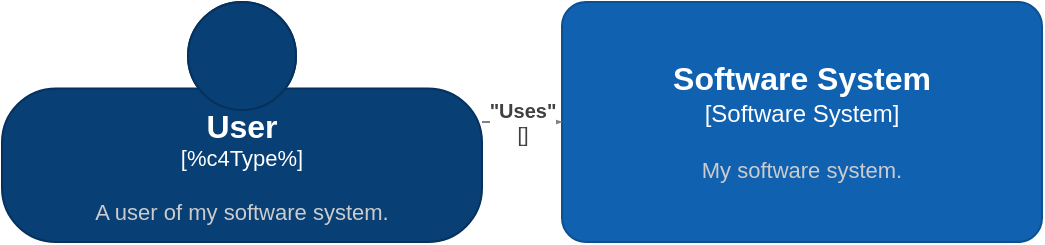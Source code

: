 <?xml version="1.0" encoding="UTF-8"?>
<mxfile>
  <diagram name="Page-1" id="LazyBrownDog">
    <mxGraphModel grid="1" gridSize="10" guides="1" tooltips="1" connect="1" arrows="1" fold="1" page="1" pageScale="1" math="0" shadow="0">
      <root>
        <mxCell id="0"/>
        <mxCell id="1" parent="0"/>
        <object placeholders="1" c4Name="User" c4Description="A user of my software system." label="&lt;font style=&quot;font-size: 16px&quot;&gt;&lt;b&gt;%c4Name%&lt;/b&gt;&lt;/font&gt;&lt;div&gt;[%c4Type%]&lt;/div&gt;&lt;br&gt;&lt;div&gt;&lt;font style=&quot;font-size: 11px&quot;&gt;&lt;font color=&quot;#cccccc&quot;&gt;%c4Description%&lt;/font&gt;&lt;/div&gt;" id="a2w2ffqaea0b69jhry9k91">
          <mxCell style="html=1;fontSize=11;dashed=0;whiteSpace=wrap;fillColor=#083F75;strokeColor=#06315C;fontColor=#ffffff;shape=mxgraph.c4.person2;align=center;metaEdit=1;points=[[0.5,0,0],[1,0.5,0],[1,0.75,0],[0.75,1,0],[0.5,1,0],[0.25,1,0],[0,0.75,0],[0,0.5,0]];resizable=0;" parent="1" vertex="1">
            <mxGeometry x="48" y="48" width="240" height="120" as="geometry"/>
          </mxCell>
        </object>
        <object placeholders="1" c4Type="Software System" c4Name="Software System" c4Description="My software system." label="&lt;font style=&quot;font-size: 16px&quot;&gt;&lt;b&gt;%c4Name%&lt;/b&gt;&lt;/font&gt;&lt;div&gt;[%c4Type%]&lt;/div&gt;&lt;br&gt;&lt;div&gt;&lt;font style=&quot;font-size: 11px&quot;&gt;&lt;font color=&quot;#cccccc&quot;&gt;%c4Description%&lt;/font&gt;&lt;/div&gt;" id="q9lk30yu2r525w1ya7yt6l">
          <mxCell style="rounded=1;whiteSpace=wrap;html=1;labelBackgroundColor=none;fillColor=#1061B0;fontColor=#ffffff;align=center;arcSize=10;strokeColor=#0D5091;metaEdit=1;resizable=0;points=[[0.25,0,0],[0.5,0,0],[0.75,0,0],[1,0.25,0],[1,0.5,0],[1,0.75,0],[0.75,1,0],[0.5,1,0],[0.25,1,0],[0,0.75,0],[0,0.5,0],[0,0.25,0]];" vertex="1" parent="1">
            <mxGeometry x="328" y="48" width="240" height="120" as="geometry"/>
          </mxCell>
        </object>
        <object placeholders="1" c4Type="Relationship" c4Technology="" c4Description="&quot;Uses&quot;" label="&lt;div style=&quot;text-align: left&quot;&gt;&lt;div style=&quot;text-align: center&quot;&gt;&lt;b&gt;%c4Description%&lt;/b&gt;&lt;/div&gt;&lt;div style=&quot;text-align: center&quot;&gt;[%c4Technology%]&lt;/div&gt;&lt;/div&gt;" id="yulvzdl5wl2jv6mrndsx0l">
          <mxCell style="endArrow=blockThin;html=1;fontSize=10;fontColor=#404040;strokeWidth=1;endFill=1;strokeColor=#828282;elbow=vertical;metaEdit=1;endSize=14;startSize=14;jumpStyle=arc;jumpSize=16;rounded=0;" parent="1" source="a2w2ffqaea0b69jhry9k91" target="q9lk30yu2r525w1ya7yt6l" edge="1">
            <mxGeometry width="40" height="0" relative="1" as="geometry">
              <mxPoint x="288" y="108" as="sourcePoint"/>
              <mxPoint x="328" y="108" as="targetPoint"/>
            </mxGeometry>
          </mxCell>
        </object>
      </root>
    </mxGraphModel>
  </diagram>
</mxfile>